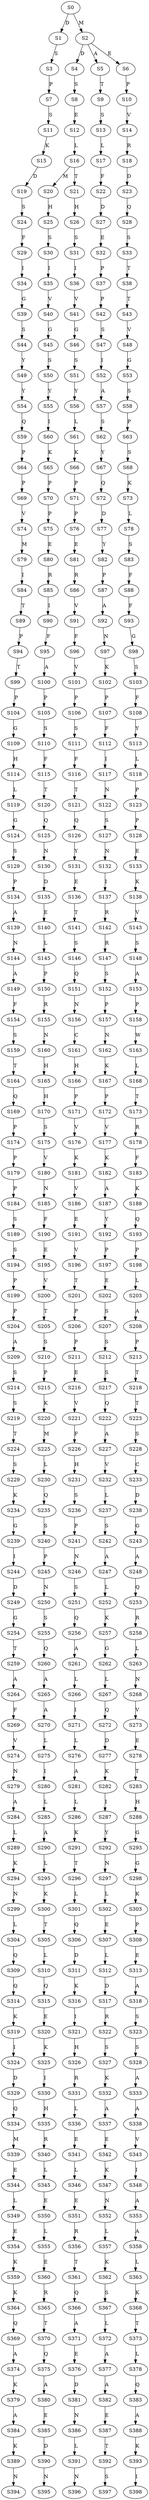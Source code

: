 strict digraph  {
	S0 -> S1 [ label = D ];
	S0 -> S2 [ label = M ];
	S1 -> S3 [ label = S ];
	S2 -> S4 [ label = D ];
	S2 -> S5 [ label = A ];
	S2 -> S6 [ label = E ];
	S3 -> S7 [ label = P ];
	S4 -> S8 [ label = S ];
	S5 -> S9 [ label = T ];
	S6 -> S10 [ label = P ];
	S7 -> S11 [ label = S ];
	S8 -> S12 [ label = E ];
	S9 -> S13 [ label = S ];
	S10 -> S14 [ label = V ];
	S11 -> S15 [ label = K ];
	S12 -> S16 [ label = L ];
	S13 -> S17 [ label = L ];
	S14 -> S18 [ label = R ];
	S15 -> S19 [ label = D ];
	S16 -> S20 [ label = M ];
	S16 -> S21 [ label = T ];
	S17 -> S22 [ label = F ];
	S18 -> S23 [ label = D ];
	S19 -> S24 [ label = S ];
	S20 -> S25 [ label = H ];
	S21 -> S26 [ label = H ];
	S22 -> S27 [ label = D ];
	S23 -> S28 [ label = Q ];
	S24 -> S29 [ label = F ];
	S25 -> S30 [ label = S ];
	S26 -> S31 [ label = S ];
	S27 -> S32 [ label = E ];
	S28 -> S33 [ label = S ];
	S29 -> S34 [ label = I ];
	S30 -> S35 [ label = I ];
	S31 -> S36 [ label = I ];
	S32 -> S37 [ label = P ];
	S33 -> S38 [ label = T ];
	S34 -> S39 [ label = G ];
	S35 -> S40 [ label = V ];
	S36 -> S41 [ label = V ];
	S37 -> S42 [ label = P ];
	S38 -> S43 [ label = T ];
	S39 -> S44 [ label = S ];
	S40 -> S45 [ label = G ];
	S41 -> S46 [ label = G ];
	S42 -> S47 [ label = S ];
	S43 -> S48 [ label = V ];
	S44 -> S49 [ label = Y ];
	S45 -> S50 [ label = S ];
	S46 -> S51 [ label = S ];
	S47 -> S52 [ label = I ];
	S48 -> S53 [ label = G ];
	S49 -> S54 [ label = Y ];
	S50 -> S55 [ label = Y ];
	S51 -> S56 [ label = Y ];
	S52 -> S57 [ label = A ];
	S53 -> S58 [ label = S ];
	S54 -> S59 [ label = Q ];
	S55 -> S60 [ label = I ];
	S56 -> S61 [ label = L ];
	S57 -> S62 [ label = S ];
	S58 -> S63 [ label = P ];
	S59 -> S64 [ label = P ];
	S60 -> S65 [ label = K ];
	S61 -> S66 [ label = K ];
	S62 -> S67 [ label = Y ];
	S63 -> S68 [ label = S ];
	S64 -> S69 [ label = P ];
	S65 -> S70 [ label = P ];
	S66 -> S71 [ label = P ];
	S67 -> S72 [ label = Q ];
	S68 -> S73 [ label = K ];
	S69 -> S74 [ label = V ];
	S70 -> S75 [ label = P ];
	S71 -> S76 [ label = P ];
	S72 -> S77 [ label = D ];
	S73 -> S78 [ label = L ];
	S74 -> S79 [ label = M ];
	S75 -> S80 [ label = E ];
	S76 -> S81 [ label = E ];
	S77 -> S82 [ label = Y ];
	S78 -> S83 [ label = S ];
	S79 -> S84 [ label = I ];
	S80 -> S85 [ label = R ];
	S81 -> S86 [ label = R ];
	S82 -> S87 [ label = P ];
	S83 -> S88 [ label = F ];
	S84 -> S89 [ label = T ];
	S85 -> S90 [ label = I ];
	S86 -> S91 [ label = V ];
	S87 -> S92 [ label = A ];
	S88 -> S93 [ label = F ];
	S89 -> S94 [ label = P ];
	S90 -> S95 [ label = F ];
	S91 -> S96 [ label = F ];
	S92 -> S97 [ label = N ];
	S93 -> S98 [ label = G ];
	S94 -> S99 [ label = T ];
	S95 -> S100 [ label = A ];
	S96 -> S101 [ label = V ];
	S97 -> S102 [ label = K ];
	S98 -> S103 [ label = S ];
	S99 -> S104 [ label = P ];
	S100 -> S105 [ label = P ];
	S101 -> S106 [ label = P ];
	S102 -> S107 [ label = P ];
	S103 -> S108 [ label = F ];
	S104 -> S109 [ label = G ];
	S105 -> S110 [ label = S ];
	S106 -> S111 [ label = S ];
	S107 -> S112 [ label = F ];
	S108 -> S113 [ label = Y ];
	S109 -> S114 [ label = H ];
	S110 -> S115 [ label = F ];
	S111 -> S116 [ label = F ];
	S112 -> S117 [ label = I ];
	S113 -> S118 [ label = L ];
	S114 -> S119 [ label = L ];
	S115 -> S120 [ label = T ];
	S116 -> S121 [ label = T ];
	S117 -> S122 [ label = N ];
	S118 -> S123 [ label = P ];
	S119 -> S124 [ label = G ];
	S120 -> S125 [ label = Q ];
	S121 -> S126 [ label = Q ];
	S122 -> S127 [ label = S ];
	S123 -> S128 [ label = P ];
	S124 -> S129 [ label = S ];
	S125 -> S130 [ label = N ];
	S126 -> S131 [ label = Y ];
	S127 -> S132 [ label = N ];
	S128 -> S133 [ label = E ];
	S129 -> S134 [ label = P ];
	S130 -> S135 [ label = D ];
	S131 -> S136 [ label = E ];
	S132 -> S137 [ label = I ];
	S133 -> S138 [ label = K ];
	S134 -> S139 [ label = A ];
	S135 -> S140 [ label = E ];
	S136 -> S141 [ label = T ];
	S137 -> S142 [ label = R ];
	S138 -> S143 [ label = V ];
	S139 -> S144 [ label = N ];
	S140 -> S145 [ label = L ];
	S141 -> S146 [ label = S ];
	S142 -> S147 [ label = R ];
	S143 -> S148 [ label = S ];
	S144 -> S149 [ label = A ];
	S145 -> S150 [ label = P ];
	S146 -> S151 [ label = Q ];
	S147 -> S152 [ label = S ];
	S148 -> S153 [ label = A ];
	S149 -> S154 [ label = F ];
	S150 -> S155 [ label = R ];
	S151 -> S156 [ label = N ];
	S152 -> S157 [ label = P ];
	S153 -> S158 [ label = P ];
	S154 -> S159 [ label = S ];
	S155 -> S160 [ label = N ];
	S156 -> S161 [ label = C ];
	S157 -> S162 [ label = N ];
	S158 -> S163 [ label = W ];
	S159 -> S164 [ label = T ];
	S160 -> S165 [ label = H ];
	S161 -> S166 [ label = H ];
	S162 -> S167 [ label = K ];
	S163 -> S168 [ label = L ];
	S164 -> S169 [ label = Q ];
	S165 -> S170 [ label = H ];
	S166 -> S171 [ label = P ];
	S167 -> S172 [ label = P ];
	S168 -> S173 [ label = T ];
	S169 -> S174 [ label = P ];
	S170 -> S175 [ label = S ];
	S171 -> S176 [ label = V ];
	S172 -> S177 [ label = V ];
	S173 -> S178 [ label = R ];
	S174 -> S179 [ label = P ];
	S175 -> S180 [ label = V ];
	S176 -> S181 [ label = K ];
	S177 -> S182 [ label = K ];
	S178 -> S183 [ label = F ];
	S179 -> S184 [ label = P ];
	S180 -> S185 [ label = N ];
	S181 -> S186 [ label = V ];
	S182 -> S187 [ label = A ];
	S183 -> S188 [ label = K ];
	S184 -> S189 [ label = S ];
	S185 -> S190 [ label = F ];
	S186 -> S191 [ label = E ];
	S187 -> S192 [ label = Y ];
	S188 -> S193 [ label = Q ];
	S189 -> S194 [ label = S ];
	S190 -> S195 [ label = E ];
	S191 -> S196 [ label = V ];
	S192 -> S197 [ label = P ];
	S193 -> S198 [ label = P ];
	S194 -> S199 [ label = P ];
	S195 -> S200 [ label = V ];
	S196 -> S201 [ label = T ];
	S197 -> S202 [ label = E ];
	S198 -> S203 [ label = L ];
	S199 -> S204 [ label = P ];
	S200 -> S205 [ label = T ];
	S201 -> S206 [ label = P ];
	S202 -> S207 [ label = S ];
	S203 -> S208 [ label = A ];
	S204 -> S209 [ label = A ];
	S205 -> S210 [ label = S ];
	S206 -> S211 [ label = P ];
	S207 -> S212 [ label = S ];
	S208 -> S213 [ label = P ];
	S209 -> S214 [ label = S ];
	S210 -> S215 [ label = P ];
	S211 -> S216 [ label = E ];
	S212 -> S217 [ label = S ];
	S213 -> S218 [ label = T ];
	S214 -> S219 [ label = S ];
	S215 -> S220 [ label = K ];
	S216 -> S221 [ label = V ];
	S217 -> S222 [ label = Q ];
	S218 -> S223 [ label = T ];
	S219 -> S224 [ label = T ];
	S220 -> S225 [ label = M ];
	S221 -> S226 [ label = F ];
	S222 -> S227 [ label = A ];
	S223 -> S228 [ label = S ];
	S224 -> S229 [ label = S ];
	S225 -> S230 [ label = L ];
	S226 -> S231 [ label = H ];
	S227 -> S232 [ label = V ];
	S228 -> S233 [ label = C ];
	S229 -> S234 [ label = K ];
	S230 -> S235 [ label = Q ];
	S231 -> S236 [ label = S ];
	S232 -> S237 [ label = L ];
	S233 -> S238 [ label = D ];
	S234 -> S239 [ label = G ];
	S235 -> S240 [ label = S ];
	S236 -> S241 [ label = P ];
	S237 -> S242 [ label = S ];
	S238 -> S243 [ label = G ];
	S239 -> S244 [ label = I ];
	S240 -> S245 [ label = P ];
	S241 -> S246 [ label = N ];
	S242 -> S247 [ label = A ];
	S243 -> S248 [ label = A ];
	S244 -> S249 [ label = D ];
	S245 -> S250 [ label = N ];
	S246 -> S251 [ label = S ];
	S247 -> S252 [ label = L ];
	S248 -> S253 [ label = Q ];
	S249 -> S254 [ label = G ];
	S250 -> S255 [ label = S ];
	S251 -> S256 [ label = Q ];
	S252 -> S257 [ label = K ];
	S253 -> S258 [ label = R ];
	S254 -> S259 [ label = T ];
	S255 -> S260 [ label = Q ];
	S256 -> S261 [ label = A ];
	S257 -> S262 [ label = G ];
	S258 -> S263 [ label = L ];
	S259 -> S264 [ label = A ];
	S260 -> S265 [ label = A ];
	S261 -> S266 [ label = L ];
	S262 -> S267 [ label = L ];
	S263 -> S268 [ label = N ];
	S264 -> S269 [ label = F ];
	S265 -> S270 [ label = A ];
	S266 -> S271 [ label = I ];
	S267 -> S272 [ label = Q ];
	S268 -> S273 [ label = V ];
	S269 -> S274 [ label = V ];
	S270 -> S275 [ label = L ];
	S271 -> S276 [ label = L ];
	S272 -> S277 [ label = D ];
	S273 -> S278 [ label = E ];
	S274 -> S279 [ label = N ];
	S275 -> S280 [ label = I ];
	S276 -> S281 [ label = A ];
	S277 -> S282 [ label = K ];
	S278 -> S283 [ label = T ];
	S279 -> S284 [ label = A ];
	S280 -> S285 [ label = L ];
	S281 -> S286 [ label = L ];
	S282 -> S287 [ label = I ];
	S283 -> S288 [ label = H ];
	S284 -> S289 [ label = L ];
	S285 -> S290 [ label = A ];
	S286 -> S291 [ label = K ];
	S287 -> S292 [ label = Y ];
	S288 -> S293 [ label = G ];
	S289 -> S294 [ label = K ];
	S290 -> S295 [ label = L ];
	S291 -> S296 [ label = T ];
	S292 -> S297 [ label = N ];
	S293 -> S298 [ label = G ];
	S294 -> S299 [ label = N ];
	S295 -> S300 [ label = K ];
	S296 -> S301 [ label = L ];
	S297 -> S302 [ label = L ];
	S298 -> S303 [ label = K ];
	S299 -> S304 [ label = L ];
	S300 -> S305 [ label = T ];
	S301 -> S306 [ label = Q ];
	S302 -> S307 [ label = E ];
	S303 -> S308 [ label = P ];
	S304 -> S309 [ label = Q ];
	S305 -> S310 [ label = L ];
	S306 -> S311 [ label = D ];
	S307 -> S312 [ label = L ];
	S308 -> S313 [ label = E ];
	S309 -> S314 [ label = Q ];
	S310 -> S315 [ label = Q ];
	S311 -> S316 [ label = K ];
	S312 -> S317 [ label = D ];
	S313 -> S318 [ label = A ];
	S314 -> S319 [ label = K ];
	S315 -> S320 [ label = E ];
	S316 -> S321 [ label = I ];
	S317 -> S322 [ label = R ];
	S318 -> S323 [ label = S ];
	S319 -> S324 [ label = I ];
	S320 -> S325 [ label = K ];
	S321 -> S326 [ label = H ];
	S322 -> S327 [ label = S ];
	S323 -> S328 [ label = S ];
	S324 -> S329 [ label = D ];
	S325 -> S330 [ label = I ];
	S326 -> S331 [ label = R ];
	S327 -> S332 [ label = K ];
	S328 -> S333 [ label = A ];
	S329 -> S334 [ label = Q ];
	S330 -> S335 [ label = H ];
	S331 -> S336 [ label = L ];
	S332 -> S337 [ label = A ];
	S333 -> S338 [ label = A ];
	S334 -> S339 [ label = M ];
	S335 -> S340 [ label = R ];
	S336 -> S341 [ label = E ];
	S337 -> S342 [ label = E ];
	S338 -> S343 [ label = V ];
	S339 -> S344 [ label = E ];
	S340 -> S345 [ label = L ];
	S341 -> S346 [ label = L ];
	S342 -> S347 [ label = K ];
	S343 -> S348 [ label = I ];
	S344 -> S349 [ label = L ];
	S345 -> S350 [ label = E ];
	S346 -> S351 [ label = E ];
	S347 -> S352 [ label = N ];
	S348 -> S353 [ label = A ];
	S349 -> S354 [ label = E ];
	S350 -> S355 [ label = L ];
	S351 -> S356 [ label = R ];
	S352 -> S357 [ label = L ];
	S353 -> S358 [ label = A ];
	S354 -> S359 [ label = K ];
	S355 -> S360 [ label = E ];
	S356 -> S361 [ label = T ];
	S357 -> S362 [ label = K ];
	S358 -> S363 [ label = L ];
	S359 -> S364 [ label = K ];
	S360 -> S365 [ label = R ];
	S361 -> S366 [ label = Q ];
	S362 -> S367 [ label = S ];
	S363 -> S368 [ label = K ];
	S364 -> S369 [ label = Q ];
	S365 -> S370 [ label = T ];
	S366 -> S371 [ label = A ];
	S367 -> S372 [ label = L ];
	S368 -> S373 [ label = T ];
	S369 -> S374 [ label = A ];
	S370 -> S375 [ label = Q ];
	S371 -> S376 [ label = E ];
	S372 -> S377 [ label = A ];
	S373 -> S378 [ label = L ];
	S374 -> S379 [ label = K ];
	S375 -> S380 [ label = A ];
	S376 -> S381 [ label = D ];
	S377 -> S382 [ label = A ];
	S378 -> S383 [ label = Q ];
	S379 -> S384 [ label = A ];
	S380 -> S385 [ label = E ];
	S381 -> S386 [ label = N ];
	S382 -> S387 [ label = E ];
	S383 -> S388 [ label = A ];
	S384 -> S389 [ label = K ];
	S385 -> S390 [ label = D ];
	S386 -> S391 [ label = L ];
	S387 -> S392 [ label = T ];
	S388 -> S393 [ label = K ];
	S389 -> S394 [ label = N ];
	S390 -> S395 [ label = N ];
	S391 -> S396 [ label = N ];
	S392 -> S397 [ label = S ];
	S393 -> S398 [ label = I ];
}
